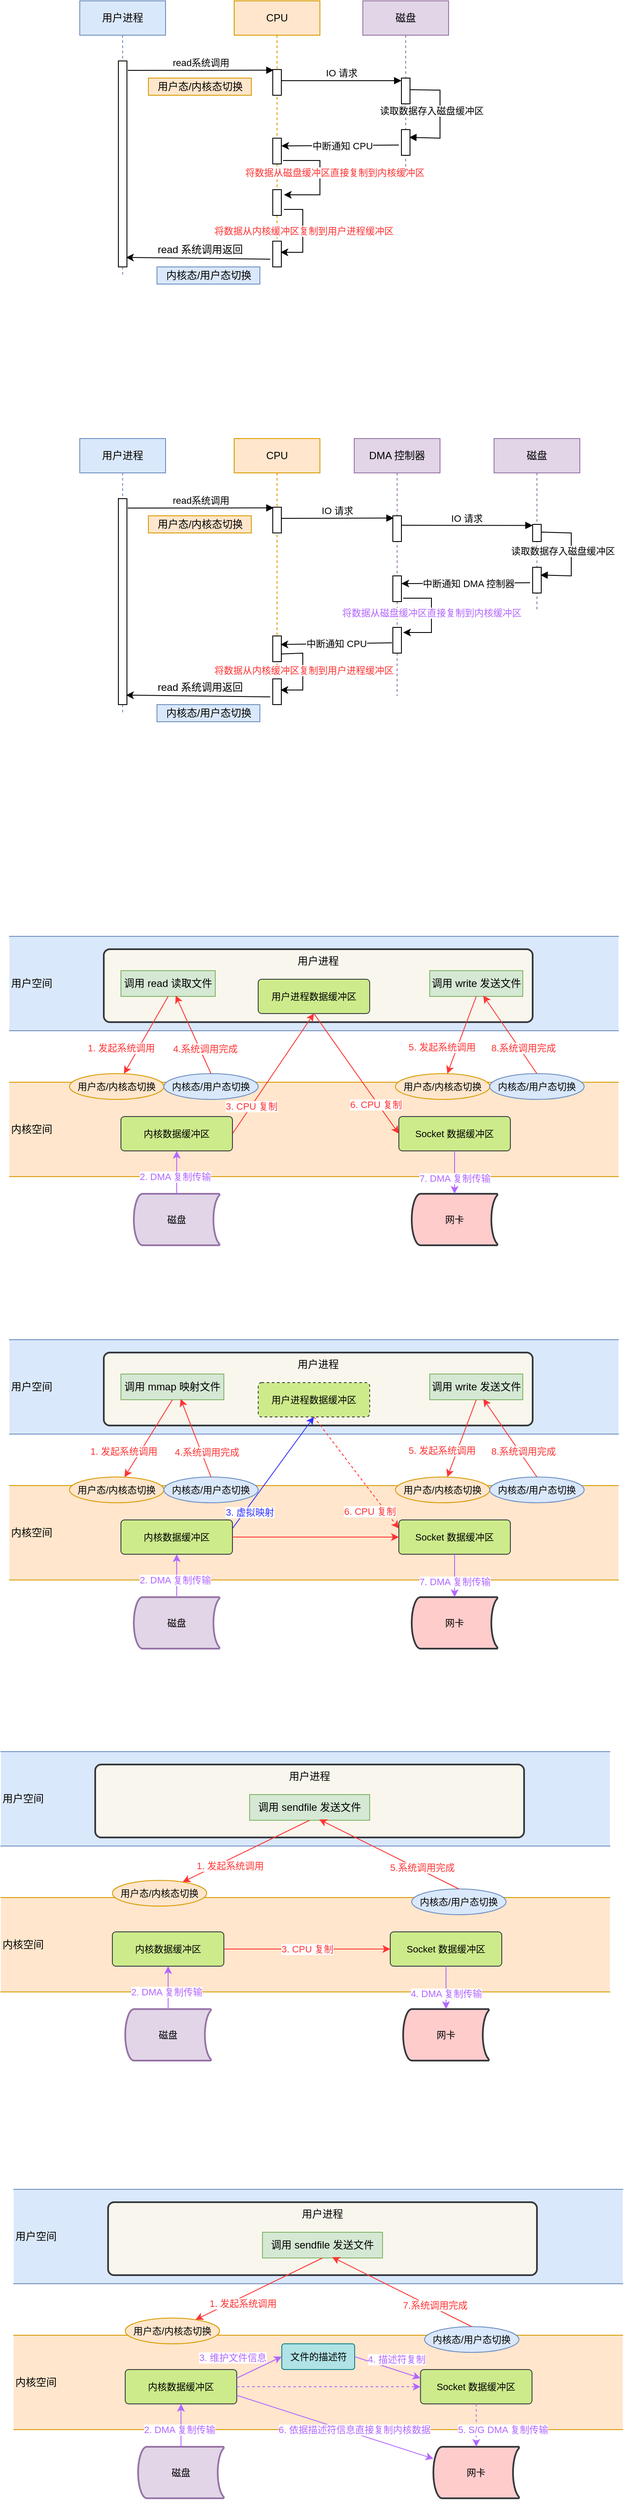 <mxfile version="17.1.3" type="device"><diagram id="dsL6oakeFicBOrvGSXXl" name="Page-1"><mxGraphModel dx="946" dy="1726" grid="1" gridSize="10" guides="1" tooltips="1" connect="1" arrows="1" fold="1" page="1" pageScale="1" pageWidth="827" pageHeight="1169" math="0" shadow="0"><root><mxCell id="0"/><mxCell id="1" parent="0"/><mxCell id="bwoD3DkC6yPg7qHa-qri-2" value="内核空间" style="shape=partialRectangle;whiteSpace=wrap;html=1;left=0;right=0;fillColor=#ffe6cc;align=left;strokeColor=#d79b00;" parent="1" vertex="1"><mxGeometry x="40" y="250" width="710" height="110" as="geometry"/></mxCell><mxCell id="bwoD3DkC6yPg7qHa-qri-1" value="用户空间" style="shape=partialRectangle;whiteSpace=wrap;html=1;left=0;right=0;align=left;fillColor=#dae8fc;strokeColor=#6c8ebf;" parent="1" vertex="1"><mxGeometry x="40" y="80" width="710" height="110" as="geometry"/></mxCell><mxCell id="bwoD3DkC6yPg7qHa-qri-3" value="用户进程" style="rounded=1;whiteSpace=wrap;html=1;absoluteArcSize=1;arcSize=14;strokeWidth=2;verticalAlign=top;fillColor=#f9f7ed;strokeColor=#36393d;" parent="1" vertex="1"><mxGeometry x="150" y="95" width="500" height="85" as="geometry"/></mxCell><mxCell id="bwoD3DkC6yPg7qHa-qri-20" value="" style="endArrow=classic;html=1;rounded=0;fontSize=11;exitX=1;exitY=0.5;exitDx=0;exitDy=0;entryX=0.5;entryY=1;entryDx=0;entryDy=0;strokeColor=#FF3333;" parent="1" source="bwoD3DkC6yPg7qHa-qri-15" target="bwoD3DkC6yPg7qHa-qri-14" edge="1"><mxGeometry width="50" height="50" relative="1" as="geometry"><mxPoint x="330" y="210" as="sourcePoint"/><mxPoint x="380" y="160" as="targetPoint"/></mxGeometry></mxCell><mxCell id="bwoD3DkC6yPg7qHa-qri-30" value="&lt;font color=&quot;#ff3333&quot;&gt;3. CPU 复制&lt;/font&gt;" style="edgeLabel;html=1;align=center;verticalAlign=middle;resizable=0;points=[];fontSize=11;" parent="bwoD3DkC6yPg7qHa-qri-20" vertex="1" connectable="0"><mxGeometry x="-0.544" relative="1" as="geometry"><mxPoint as="offset"/></mxGeometry></mxCell><mxCell id="bwoD3DkC6yPg7qHa-qri-4" value="调用 read 读取文件" style="whiteSpace=wrap;html=1;align=center;fillColor=#d5e8d4;strokeColor=#82b366;" parent="1" vertex="1"><mxGeometry x="170" y="120" width="110" height="30" as="geometry"/></mxCell><mxCell id="bwoD3DkC6yPg7qHa-qri-6" value="&lt;font style=&quot;font-size: 11px&quot;&gt;用户态/内核态切换&lt;/font&gt;" style="ellipse;whiteSpace=wrap;html=1;align=center;fontSize=10;fillColor=#ffe6cc;strokeColor=#d79b00;" parent="1" vertex="1"><mxGeometry x="110" y="240" width="110" height="30" as="geometry"/></mxCell><mxCell id="bwoD3DkC6yPg7qHa-qri-7" value="&lt;font style=&quot;font-size: 11px&quot;&gt;内核态/用户态切换&lt;/font&gt;" style="ellipse;whiteSpace=wrap;html=1;align=center;fontSize=10;fillColor=#dae8fc;strokeColor=#6c8ebf;" parent="1" vertex="1"><mxGeometry x="220" y="240" width="110" height="30" as="geometry"/></mxCell><mxCell id="bwoD3DkC6yPg7qHa-qri-9" value="调用 write 发送文件" style="whiteSpace=wrap;html=1;align=center;fillColor=#d5e8d4;strokeColor=#82b366;" parent="1" vertex="1"><mxGeometry x="530" y="120" width="108.5" height="30" as="geometry"/></mxCell><mxCell id="bwoD3DkC6yPg7qHa-qri-11" value="磁盘" style="strokeWidth=2;html=1;shape=mxgraph.flowchart.stored_data;whiteSpace=wrap;fontSize=11;fillColor=#e1d5e7;strokeColor=#9673a6;" parent="1" vertex="1"><mxGeometry x="185" y="380" width="100" height="60" as="geometry"/></mxCell><mxCell id="bwoD3DkC6yPg7qHa-qri-12" value="网卡" style="strokeWidth=2;html=1;shape=mxgraph.flowchart.stored_data;whiteSpace=wrap;fontSize=11;fillColor=#ffcccc;strokeColor=#36393d;" parent="1" vertex="1"><mxGeometry x="509" y="380" width="100" height="60" as="geometry"/></mxCell><mxCell id="bwoD3DkC6yPg7qHa-qri-14" value="用户进程数据缓冲区" style="rounded=1;arcSize=10;whiteSpace=wrap;html=1;align=center;fontSize=11;fillColor=#cdeb8b;strokeColor=#36393d;" parent="1" vertex="1"><mxGeometry x="330" y="130" width="130" height="40" as="geometry"/></mxCell><mxCell id="bwoD3DkC6yPg7qHa-qri-15" value="内核数据缓冲区" style="rounded=1;arcSize=10;whiteSpace=wrap;html=1;align=center;fontSize=11;fillColor=#cdeb8b;strokeColor=#36393d;" parent="1" vertex="1"><mxGeometry x="170" y="290" width="130" height="40" as="geometry"/></mxCell><mxCell id="bwoD3DkC6yPg7qHa-qri-16" value="Socket 数据缓冲区" style="rounded=1;arcSize=10;whiteSpace=wrap;html=1;align=center;fontSize=11;fillColor=#cdeb8b;strokeColor=#36393d;" parent="1" vertex="1"><mxGeometry x="494" y="290" width="130" height="40" as="geometry"/></mxCell><mxCell id="bwoD3DkC6yPg7qHa-qri-17" value="" style="endArrow=classic;html=1;rounded=0;fontSize=11;exitX=0.5;exitY=1;exitDx=0;exitDy=0;strokeColor=#FF3333;" parent="1" source="bwoD3DkC6yPg7qHa-qri-4" target="bwoD3DkC6yPg7qHa-qri-6" edge="1"><mxGeometry width="50" height="50" relative="1" as="geometry"><mxPoint x="400" y="160" as="sourcePoint"/><mxPoint x="450" y="110" as="targetPoint"/></mxGeometry></mxCell><mxCell id="bwoD3DkC6yPg7qHa-qri-35" value="1. 发起系统调用" style="edgeLabel;html=1;align=center;verticalAlign=middle;resizable=0;points=[];fontSize=11;fontColor=#FF3333;" parent="bwoD3DkC6yPg7qHa-qri-17" vertex="1" connectable="0"><mxGeometry x="-0.213" relative="1" as="geometry"><mxPoint x="-35" y="24" as="offset"/></mxGeometry></mxCell><mxCell id="bwoD3DkC6yPg7qHa-qri-19" value="" style="endArrow=classic;html=1;rounded=0;fontSize=11;exitX=0.5;exitY=0;exitDx=0;exitDy=0;entryX=0.5;entryY=1;entryDx=0;entryDy=0;fillColor=#cdeb8b;strokeColor=#B266FF;exitPerimeter=0;" parent="1" source="bwoD3DkC6yPg7qHa-qri-11" target="bwoD3DkC6yPg7qHa-qri-15" edge="1"><mxGeometry width="50" height="50" relative="1" as="geometry"><mxPoint x="340" y="410" as="sourcePoint"/><mxPoint x="390" y="360" as="targetPoint"/></mxGeometry></mxCell><mxCell id="bwoD3DkC6yPg7qHa-qri-36" value="2. DMA 复制传输" style="edgeLabel;html=1;align=center;verticalAlign=middle;resizable=0;points=[];fontSize=11;fontColor=#B266FF;" parent="bwoD3DkC6yPg7qHa-qri-19" vertex="1" connectable="0"><mxGeometry x="-0.2" y="2" relative="1" as="geometry"><mxPoint as="offset"/></mxGeometry></mxCell><mxCell id="bwoD3DkC6yPg7qHa-qri-21" value="" style="endArrow=classic;html=1;rounded=0;fontSize=11;entryX=0.58;entryY=0.967;entryDx=0;entryDy=0;entryPerimeter=0;exitX=0.5;exitY=0;exitDx=0;exitDy=0;strokeColor=#FF3333;" parent="1" source="bwoD3DkC6yPg7qHa-qri-7" target="bwoD3DkC6yPg7qHa-qri-4" edge="1"><mxGeometry width="50" height="50" relative="1" as="geometry"><mxPoint x="270" y="170" as="sourcePoint"/><mxPoint x="320" y="120" as="targetPoint"/></mxGeometry></mxCell><mxCell id="bwoD3DkC6yPg7qHa-qri-39" value="4.系统调用完成" style="edgeLabel;html=1;align=center;verticalAlign=middle;resizable=0;points=[];fontSize=11;fontColor=#FF3333;" parent="bwoD3DkC6yPg7qHa-qri-21" vertex="1" connectable="0"><mxGeometry x="-0.395" y="1" relative="1" as="geometry"><mxPoint x="6" y="-2" as="offset"/></mxGeometry></mxCell><mxCell id="bwoD3DkC6yPg7qHa-qri-22" value="&lt;font style=&quot;font-size: 11px&quot;&gt;用户态/内核态切换&lt;/font&gt;" style="ellipse;whiteSpace=wrap;html=1;align=center;fontSize=10;fillColor=#ffe6cc;strokeColor=#d79b00;" parent="1" vertex="1"><mxGeometry x="490" y="240" width="110" height="30" as="geometry"/></mxCell><mxCell id="bwoD3DkC6yPg7qHa-qri-23" value="&lt;font style=&quot;font-size: 11px&quot;&gt;内核态/用户态切换&lt;/font&gt;" style="ellipse;whiteSpace=wrap;html=1;align=center;fontSize=10;fillColor=#dae8fc;strokeColor=#6c8ebf;" parent="1" vertex="1"><mxGeometry x="600" y="240" width="110" height="30" as="geometry"/></mxCell><mxCell id="bwoD3DkC6yPg7qHa-qri-24" value="" style="endArrow=classic;html=1;rounded=0;fontSize=11;exitX=0.5;exitY=1;exitDx=0;exitDy=0;strokeColor=#FF3333;" parent="1" source="bwoD3DkC6yPg7qHa-qri-9" target="bwoD3DkC6yPg7qHa-qri-22" edge="1"><mxGeometry width="50" height="50" relative="1" as="geometry"><mxPoint x="550" y="340" as="sourcePoint"/><mxPoint x="600" y="290" as="targetPoint"/></mxGeometry></mxCell><mxCell id="bwoD3DkC6yPg7qHa-qri-37" value="5. 发起系统调用" style="edgeLabel;html=1;align=center;verticalAlign=middle;resizable=0;points=[];fontSize=11;fontColor=#FF3333;" parent="bwoD3DkC6yPg7qHa-qri-24" vertex="1" connectable="0"><mxGeometry x="0.243" y="-1" relative="1" as="geometry"><mxPoint x="-19" y="3" as="offset"/></mxGeometry></mxCell><mxCell id="bwoD3DkC6yPg7qHa-qri-25" value="" style="endArrow=classic;html=1;rounded=0;fontSize=11;entryX=0.575;entryY=0.967;entryDx=0;entryDy=0;entryPerimeter=0;exitX=0.5;exitY=0;exitDx=0;exitDy=0;strokeColor=#FF3333;" parent="1" source="bwoD3DkC6yPg7qHa-qri-23" target="bwoD3DkC6yPg7qHa-qri-9" edge="1"><mxGeometry width="50" height="50" relative="1" as="geometry"><mxPoint x="740" y="330" as="sourcePoint"/><mxPoint x="790" y="280" as="targetPoint"/></mxGeometry></mxCell><mxCell id="bwoD3DkC6yPg7qHa-qri-40" value="8.系统调用完成" style="edgeLabel;html=1;align=center;verticalAlign=middle;resizable=0;points=[];fontSize=11;fontColor=#FF3333;" parent="bwoD3DkC6yPg7qHa-qri-25" vertex="1" connectable="0"><mxGeometry x="-0.435" y="-4" relative="1" as="geometry"><mxPoint x="-2" y="-2" as="offset"/></mxGeometry></mxCell><mxCell id="bwoD3DkC6yPg7qHa-qri-26" value="" style="endArrow=classic;html=1;rounded=0;fontSize=11;exitX=0.5;exitY=1;exitDx=0;exitDy=0;entryX=0;entryY=0.5;entryDx=0;entryDy=0;strokeColor=#FF3333;" parent="1" source="bwoD3DkC6yPg7qHa-qri-14" target="bwoD3DkC6yPg7qHa-qri-16" edge="1"><mxGeometry width="50" height="50" relative="1" as="geometry"><mxPoint x="690" y="390" as="sourcePoint"/><mxPoint x="740" y="340" as="targetPoint"/></mxGeometry></mxCell><mxCell id="bwoD3DkC6yPg7qHa-qri-31" value="6. CPU 复制" style="edgeLabel;html=1;align=center;verticalAlign=middle;resizable=0;points=[];fontSize=11;fontColor=#FF3333;" parent="bwoD3DkC6yPg7qHa-qri-26" vertex="1" connectable="0"><mxGeometry x="0.494" y="-3" relative="1" as="geometry"><mxPoint as="offset"/></mxGeometry></mxCell><mxCell id="bwoD3DkC6yPg7qHa-qri-28" value="" style="endArrow=classic;html=1;rounded=0;fontSize=11;exitX=0.5;exitY=1;exitDx=0;exitDy=0;entryX=0.5;entryY=0;entryDx=0;entryDy=0;entryPerimeter=0;strokeColor=#B266FF;" parent="1" source="bwoD3DkC6yPg7qHa-qri-16" target="bwoD3DkC6yPg7qHa-qri-12" edge="1"><mxGeometry width="50" height="50" relative="1" as="geometry"><mxPoint x="430" y="400" as="sourcePoint"/><mxPoint x="773.5" y="450" as="targetPoint"/></mxGeometry></mxCell><mxCell id="bwoD3DkC6yPg7qHa-qri-38" value="7. DMA 复制传输" style="edgeLabel;html=1;align=center;verticalAlign=middle;resizable=0;points=[];fontSize=11;fontColor=#B266FF;" parent="bwoD3DkC6yPg7qHa-qri-28" vertex="1" connectable="0"><mxGeometry x="-0.133" y="1" relative="1" as="geometry"><mxPoint x="-1" y="10" as="offset"/></mxGeometry></mxCell><mxCell id="bwoD3DkC6yPg7qHa-qri-42" value="内核空间" style="shape=partialRectangle;whiteSpace=wrap;html=1;left=0;right=0;fillColor=#ffe6cc;align=left;strokeColor=#d79b00;" parent="1" vertex="1"><mxGeometry x="40" y="720" width="710" height="110" as="geometry"/></mxCell><mxCell id="bwoD3DkC6yPg7qHa-qri-43" value="用户空间" style="shape=partialRectangle;whiteSpace=wrap;html=1;left=0;right=0;fillColor=#dae8fc;align=left;strokeColor=#6c8ebf;" parent="1" vertex="1"><mxGeometry x="40" y="550" width="710" height="110" as="geometry"/></mxCell><mxCell id="bwoD3DkC6yPg7qHa-qri-44" value="用户进程" style="rounded=1;whiteSpace=wrap;html=1;absoluteArcSize=1;arcSize=14;strokeWidth=2;verticalAlign=top;fillColor=#f9f7ed;strokeColor=#36393d;" parent="1" vertex="1"><mxGeometry x="150" y="565" width="500" height="85" as="geometry"/></mxCell><mxCell id="bwoD3DkC6yPg7qHa-qri-45" value="" style="endArrow=classic;html=1;rounded=0;fontSize=11;exitX=1;exitY=0.25;exitDx=0;exitDy=0;entryX=0.5;entryY=1;entryDx=0;entryDy=0;strokeColor=#3333FF;" parent="1" source="bwoD3DkC6yPg7qHa-qri-54" target="bwoD3DkC6yPg7qHa-qri-53" edge="1"><mxGeometry width="50" height="50" relative="1" as="geometry"><mxPoint x="300" y="780" as="sourcePoint"/><mxPoint x="395" y="650" as="targetPoint"/></mxGeometry></mxCell><mxCell id="bwoD3DkC6yPg7qHa-qri-46" value="&lt;font&gt;3. 虚拟映射&lt;/font&gt;" style="edgeLabel;html=1;align=center;verticalAlign=middle;resizable=0;points=[];fontSize=11;fontColor=#3333FF;" parent="bwoD3DkC6yPg7qHa-qri-45" vertex="1" connectable="0"><mxGeometry x="-0.544" relative="1" as="geometry"><mxPoint x="-2" y="10" as="offset"/></mxGeometry></mxCell><mxCell id="bwoD3DkC6yPg7qHa-qri-47" value="调用 mmap 映射文件" style="whiteSpace=wrap;html=1;align=center;fillColor=#d5e8d4;strokeColor=#82b366;" parent="1" vertex="1"><mxGeometry x="170" y="590" width="120" height="30" as="geometry"/></mxCell><mxCell id="bwoD3DkC6yPg7qHa-qri-48" value="&lt;font style=&quot;font-size: 11px&quot;&gt;用户态/内核态切换&lt;/font&gt;" style="ellipse;whiteSpace=wrap;html=1;align=center;fontSize=10;fillColor=#ffe6cc;strokeColor=#d79b00;" parent="1" vertex="1"><mxGeometry x="110" y="710" width="110" height="30" as="geometry"/></mxCell><mxCell id="bwoD3DkC6yPg7qHa-qri-49" value="&lt;font style=&quot;font-size: 11px&quot;&gt;内核态/用户态切换&lt;/font&gt;" style="ellipse;whiteSpace=wrap;html=1;align=center;fontSize=10;fillColor=#dae8fc;strokeColor=#6c8ebf;" parent="1" vertex="1"><mxGeometry x="220" y="710" width="110" height="30" as="geometry"/></mxCell><mxCell id="bwoD3DkC6yPg7qHa-qri-50" value="调用 write 发送文件" style="whiteSpace=wrap;html=1;align=center;fillColor=#d5e8d4;strokeColor=#82b366;" parent="1" vertex="1"><mxGeometry x="530" y="590" width="108.5" height="30" as="geometry"/></mxCell><mxCell id="bwoD3DkC6yPg7qHa-qri-51" value="磁盘" style="strokeWidth=2;html=1;shape=mxgraph.flowchart.stored_data;whiteSpace=wrap;fontSize=11;fillColor=#e1d5e7;strokeColor=#9673a6;" parent="1" vertex="1"><mxGeometry x="185" y="850" width="100" height="60" as="geometry"/></mxCell><mxCell id="bwoD3DkC6yPg7qHa-qri-52" value="网卡" style="strokeWidth=2;html=1;shape=mxgraph.flowchart.stored_data;whiteSpace=wrap;fontSize=11;fillColor=#ffcccc;strokeColor=#36393d;" parent="1" vertex="1"><mxGeometry x="509" y="850" width="100" height="60" as="geometry"/></mxCell><mxCell id="bwoD3DkC6yPg7qHa-qri-53" value="用户进程数据缓冲区" style="rounded=1;arcSize=10;whiteSpace=wrap;html=1;align=center;fontSize=11;fillColor=#cdeb8b;strokeColor=#36393d;dashed=1;" parent="1" vertex="1"><mxGeometry x="330" y="600" width="130" height="40" as="geometry"/></mxCell><mxCell id="bwoD3DkC6yPg7qHa-qri-54" value="内核数据缓冲区" style="rounded=1;arcSize=10;whiteSpace=wrap;html=1;align=center;fontSize=11;fillColor=#cdeb8b;strokeColor=#36393d;" parent="1" vertex="1"><mxGeometry x="170" y="760" width="130" height="40" as="geometry"/></mxCell><mxCell id="bwoD3DkC6yPg7qHa-qri-55" value="Socket 数据缓冲区" style="rounded=1;arcSize=10;whiteSpace=wrap;html=1;align=center;fontSize=11;fillColor=#cdeb8b;strokeColor=#36393d;" parent="1" vertex="1"><mxGeometry x="494" y="760" width="130" height="40" as="geometry"/></mxCell><mxCell id="bwoD3DkC6yPg7qHa-qri-56" value="" style="endArrow=classic;html=1;rounded=0;fontSize=11;exitX=0.5;exitY=1;exitDx=0;exitDy=0;strokeColor=#FF3333;" parent="1" source="bwoD3DkC6yPg7qHa-qri-47" target="bwoD3DkC6yPg7qHa-qri-48" edge="1"><mxGeometry width="50" height="50" relative="1" as="geometry"><mxPoint x="400" y="630" as="sourcePoint"/><mxPoint x="450" y="580" as="targetPoint"/></mxGeometry></mxCell><mxCell id="bwoD3DkC6yPg7qHa-qri-57" value="1. 发起系统调用" style="edgeLabel;html=1;align=center;verticalAlign=middle;resizable=0;points=[];fontSize=11;fontColor=#FF3333;" parent="bwoD3DkC6yPg7qHa-qri-56" vertex="1" connectable="0"><mxGeometry x="-0.213" relative="1" as="geometry"><mxPoint x="-35" y="24" as="offset"/></mxGeometry></mxCell><mxCell id="bwoD3DkC6yPg7qHa-qri-58" value="" style="endArrow=classic;html=1;rounded=0;fontSize=11;exitX=0.5;exitY=0;exitDx=0;exitDy=0;entryX=0.5;entryY=1;entryDx=0;entryDy=0;fillColor=#cdeb8b;strokeColor=#B266FF;exitPerimeter=0;" parent="1" source="bwoD3DkC6yPg7qHa-qri-51" target="bwoD3DkC6yPg7qHa-qri-54" edge="1"><mxGeometry width="50" height="50" relative="1" as="geometry"><mxPoint x="340" y="880" as="sourcePoint"/><mxPoint x="390" y="830" as="targetPoint"/></mxGeometry></mxCell><mxCell id="bwoD3DkC6yPg7qHa-qri-59" value="2. DMA 复制传输" style="edgeLabel;html=1;align=center;verticalAlign=middle;resizable=0;points=[];fontSize=11;fontColor=#B266FF;" parent="bwoD3DkC6yPg7qHa-qri-58" vertex="1" connectable="0"><mxGeometry x="-0.2" y="2" relative="1" as="geometry"><mxPoint as="offset"/></mxGeometry></mxCell><mxCell id="bwoD3DkC6yPg7qHa-qri-60" value="" style="endArrow=classic;html=1;rounded=0;fontSize=11;entryX=0.58;entryY=0.967;entryDx=0;entryDy=0;entryPerimeter=0;exitX=0.5;exitY=0;exitDx=0;exitDy=0;strokeColor=#FF3333;" parent="1" source="bwoD3DkC6yPg7qHa-qri-49" target="bwoD3DkC6yPg7qHa-qri-47" edge="1"><mxGeometry width="50" height="50" relative="1" as="geometry"><mxPoint x="270" y="640" as="sourcePoint"/><mxPoint x="320" y="590" as="targetPoint"/></mxGeometry></mxCell><mxCell id="bwoD3DkC6yPg7qHa-qri-61" value="4.系统调用完成" style="edgeLabel;html=1;align=center;verticalAlign=middle;resizable=0;points=[];fontSize=11;fontColor=#FF3333;" parent="bwoD3DkC6yPg7qHa-qri-60" vertex="1" connectable="0"><mxGeometry x="-0.395" y="1" relative="1" as="geometry"><mxPoint x="6" y="-2" as="offset"/></mxGeometry></mxCell><mxCell id="bwoD3DkC6yPg7qHa-qri-62" value="&lt;font style=&quot;font-size: 11px&quot;&gt;用户态/内核态切换&lt;/font&gt;" style="ellipse;whiteSpace=wrap;html=1;align=center;fontSize=10;fillColor=#ffe6cc;strokeColor=#d79b00;" parent="1" vertex="1"><mxGeometry x="490" y="710" width="110" height="30" as="geometry"/></mxCell><mxCell id="bwoD3DkC6yPg7qHa-qri-63" value="&lt;font style=&quot;font-size: 11px&quot;&gt;内核态/用户态切换&lt;/font&gt;" style="ellipse;whiteSpace=wrap;html=1;align=center;fontSize=10;fillColor=#dae8fc;strokeColor=#6c8ebf;" parent="1" vertex="1"><mxGeometry x="600" y="710" width="110" height="30" as="geometry"/></mxCell><mxCell id="bwoD3DkC6yPg7qHa-qri-64" value="" style="endArrow=classic;html=1;rounded=0;fontSize=11;exitX=0.5;exitY=1;exitDx=0;exitDy=0;strokeColor=#FF3333;" parent="1" source="bwoD3DkC6yPg7qHa-qri-50" target="bwoD3DkC6yPg7qHa-qri-62" edge="1"><mxGeometry width="50" height="50" relative="1" as="geometry"><mxPoint x="550" y="810" as="sourcePoint"/><mxPoint x="600" y="760" as="targetPoint"/></mxGeometry></mxCell><mxCell id="bwoD3DkC6yPg7qHa-qri-65" value="5. 发起系统调用" style="edgeLabel;html=1;align=center;verticalAlign=middle;resizable=0;points=[];fontSize=11;fontColor=#FF3333;" parent="bwoD3DkC6yPg7qHa-qri-64" vertex="1" connectable="0"><mxGeometry x="0.243" y="-1" relative="1" as="geometry"><mxPoint x="-19" y="3" as="offset"/></mxGeometry></mxCell><mxCell id="bwoD3DkC6yPg7qHa-qri-66" value="" style="endArrow=classic;html=1;rounded=0;fontSize=11;entryX=0.575;entryY=0.967;entryDx=0;entryDy=0;entryPerimeter=0;exitX=0.5;exitY=0;exitDx=0;exitDy=0;strokeColor=#FF3333;" parent="1" source="bwoD3DkC6yPg7qHa-qri-63" target="bwoD3DkC6yPg7qHa-qri-50" edge="1"><mxGeometry width="50" height="50" relative="1" as="geometry"><mxPoint x="740" y="800" as="sourcePoint"/><mxPoint x="790" y="750" as="targetPoint"/></mxGeometry></mxCell><mxCell id="bwoD3DkC6yPg7qHa-qri-67" value="8.系统调用完成" style="edgeLabel;html=1;align=center;verticalAlign=middle;resizable=0;points=[];fontSize=11;fontColor=#FF3333;" parent="bwoD3DkC6yPg7qHa-qri-66" vertex="1" connectable="0"><mxGeometry x="-0.435" y="-4" relative="1" as="geometry"><mxPoint x="-2" y="-2" as="offset"/></mxGeometry></mxCell><mxCell id="bwoD3DkC6yPg7qHa-qri-68" value="" style="endArrow=classic;html=1;rounded=0;fontSize=11;exitX=0.5;exitY=1;exitDx=0;exitDy=0;entryX=0;entryY=0.25;entryDx=0;entryDy=0;strokeColor=#FF3333;dashed=1;" parent="1" source="bwoD3DkC6yPg7qHa-qri-53" target="bwoD3DkC6yPg7qHa-qri-55" edge="1"><mxGeometry width="50" height="50" relative="1" as="geometry"><mxPoint x="690" y="860" as="sourcePoint"/><mxPoint x="740" y="810" as="targetPoint"/></mxGeometry></mxCell><mxCell id="bwoD3DkC6yPg7qHa-qri-69" value="6. CPU 复制" style="edgeLabel;html=1;align=center;verticalAlign=middle;resizable=0;points=[];fontSize=11;fontColor=#FF3333;" parent="bwoD3DkC6yPg7qHa-qri-68" vertex="1" connectable="0"><mxGeometry x="0.494" y="-3" relative="1" as="geometry"><mxPoint x="-7" y="11" as="offset"/></mxGeometry></mxCell><mxCell id="bwoD3DkC6yPg7qHa-qri-70" value="" style="endArrow=classic;html=1;rounded=0;fontSize=11;exitX=0.5;exitY=1;exitDx=0;exitDy=0;entryX=0.5;entryY=0;entryDx=0;entryDy=0;entryPerimeter=0;strokeColor=#B266FF;" parent="1" source="bwoD3DkC6yPg7qHa-qri-55" target="bwoD3DkC6yPg7qHa-qri-52" edge="1"><mxGeometry width="50" height="50" relative="1" as="geometry"><mxPoint x="430" y="870" as="sourcePoint"/><mxPoint x="773.5" y="920" as="targetPoint"/></mxGeometry></mxCell><mxCell id="bwoD3DkC6yPg7qHa-qri-71" value="7. DMA 复制传输" style="edgeLabel;html=1;align=center;verticalAlign=middle;resizable=0;points=[];fontSize=11;fontColor=#B266FF;" parent="bwoD3DkC6yPg7qHa-qri-70" vertex="1" connectable="0"><mxGeometry x="-0.133" y="1" relative="1" as="geometry"><mxPoint x="-1" y="10" as="offset"/></mxGeometry></mxCell><mxCell id="bwoD3DkC6yPg7qHa-qri-72" value="内核空间" style="shape=partialRectangle;whiteSpace=wrap;html=1;left=0;right=0;fillColor=#ffe6cc;align=left;strokeColor=#d79b00;" parent="1" vertex="1"><mxGeometry x="30" y="1200" width="710" height="110" as="geometry"/></mxCell><mxCell id="bwoD3DkC6yPg7qHa-qri-73" value="用户空间" style="shape=partialRectangle;whiteSpace=wrap;html=1;left=0;right=0;fillColor=#dae8fc;align=left;strokeColor=#6c8ebf;" parent="1" vertex="1"><mxGeometry x="30" y="1030" width="710" height="110" as="geometry"/></mxCell><mxCell id="bwoD3DkC6yPg7qHa-qri-74" value="用户进程" style="rounded=1;whiteSpace=wrap;html=1;absoluteArcSize=1;arcSize=14;strokeWidth=2;verticalAlign=top;fillColor=#f9f7ed;strokeColor=#36393d;" parent="1" vertex="1"><mxGeometry x="140" y="1045" width="500" height="85" as="geometry"/></mxCell><mxCell id="bwoD3DkC6yPg7qHa-qri-77" value="调用 sendfile 发送文件" style="whiteSpace=wrap;html=1;align=center;fillColor=#d5e8d4;strokeColor=#82b366;" parent="1" vertex="1"><mxGeometry x="320" y="1080" width="140" height="30" as="geometry"/></mxCell><mxCell id="bwoD3DkC6yPg7qHa-qri-78" value="&lt;font style=&quot;font-size: 11px&quot;&gt;用户态/内核态切换&lt;/font&gt;" style="ellipse;whiteSpace=wrap;html=1;align=center;fontSize=10;fillColor=#ffe6cc;strokeColor=#d79b00;" parent="1" vertex="1"><mxGeometry x="160" y="1180" width="110" height="30" as="geometry"/></mxCell><mxCell id="bwoD3DkC6yPg7qHa-qri-79" value="&lt;font style=&quot;font-size: 11px&quot;&gt;内核态/用户态切换&lt;/font&gt;" style="ellipse;whiteSpace=wrap;html=1;align=center;fontSize=10;fillColor=#dae8fc;strokeColor=#6c8ebf;" parent="1" vertex="1"><mxGeometry x="509" y="1190" width="110" height="30" as="geometry"/></mxCell><mxCell id="bwoD3DkC6yPg7qHa-qri-81" value="磁盘" style="strokeWidth=2;html=1;shape=mxgraph.flowchart.stored_data;whiteSpace=wrap;fontSize=11;fillColor=#e1d5e7;strokeColor=#9673a6;" parent="1" vertex="1"><mxGeometry x="175" y="1330" width="100" height="60" as="geometry"/></mxCell><mxCell id="bwoD3DkC6yPg7qHa-qri-82" value="网卡" style="strokeWidth=2;html=1;shape=mxgraph.flowchart.stored_data;whiteSpace=wrap;fontSize=11;fillColor=#ffcccc;strokeColor=#36393d;" parent="1" vertex="1"><mxGeometry x="499" y="1330" width="100" height="60" as="geometry"/></mxCell><mxCell id="bwoD3DkC6yPg7qHa-qri-84" value="内核数据缓冲区" style="rounded=1;arcSize=10;whiteSpace=wrap;html=1;align=center;fontSize=11;fillColor=#cdeb8b;strokeColor=#36393d;" parent="1" vertex="1"><mxGeometry x="160" y="1240" width="130" height="40" as="geometry"/></mxCell><mxCell id="bwoD3DkC6yPg7qHa-qri-85" value="Socket 数据缓冲区" style="rounded=1;arcSize=10;whiteSpace=wrap;html=1;align=center;fontSize=11;fillColor=#cdeb8b;strokeColor=#36393d;" parent="1" vertex="1"><mxGeometry x="484" y="1240" width="130" height="40" as="geometry"/></mxCell><mxCell id="bwoD3DkC6yPg7qHa-qri-86" value="" style="endArrow=classic;html=1;rounded=0;fontSize=11;exitX=0.5;exitY=1;exitDx=0;exitDy=0;strokeColor=#FF3333;" parent="1" source="bwoD3DkC6yPg7qHa-qri-77" target="bwoD3DkC6yPg7qHa-qri-78" edge="1"><mxGeometry width="50" height="50" relative="1" as="geometry"><mxPoint x="390" y="1110" as="sourcePoint"/><mxPoint x="440" y="1060" as="targetPoint"/></mxGeometry></mxCell><mxCell id="bwoD3DkC6yPg7qHa-qri-87" value="1. 发起系统调用" style="edgeLabel;html=1;align=center;verticalAlign=middle;resizable=0;points=[];fontSize=11;fontColor=#FF3333;" parent="bwoD3DkC6yPg7qHa-qri-86" vertex="1" connectable="0"><mxGeometry x="-0.213" relative="1" as="geometry"><mxPoint x="-35" y="24" as="offset"/></mxGeometry></mxCell><mxCell id="bwoD3DkC6yPg7qHa-qri-88" value="" style="endArrow=classic;html=1;rounded=0;fontSize=11;exitX=0.5;exitY=0;exitDx=0;exitDy=0;entryX=0.5;entryY=1;entryDx=0;entryDy=0;fillColor=#cdeb8b;strokeColor=#B266FF;exitPerimeter=0;" parent="1" source="bwoD3DkC6yPg7qHa-qri-81" target="bwoD3DkC6yPg7qHa-qri-84" edge="1"><mxGeometry width="50" height="50" relative="1" as="geometry"><mxPoint x="330" y="1360" as="sourcePoint"/><mxPoint x="380" y="1310" as="targetPoint"/></mxGeometry></mxCell><mxCell id="bwoD3DkC6yPg7qHa-qri-89" value="2. DMA 复制传输" style="edgeLabel;html=1;align=center;verticalAlign=middle;resizable=0;points=[];fontSize=11;fontColor=#B266FF;" parent="bwoD3DkC6yPg7qHa-qri-88" vertex="1" connectable="0"><mxGeometry x="-0.2" y="2" relative="1" as="geometry"><mxPoint as="offset"/></mxGeometry></mxCell><mxCell id="bwoD3DkC6yPg7qHa-qri-90" value="" style="endArrow=classic;html=1;rounded=0;fontSize=11;entryX=0.58;entryY=0.967;entryDx=0;entryDy=0;entryPerimeter=0;exitX=0.5;exitY=0;exitDx=0;exitDy=0;strokeColor=#FF3333;" parent="1" source="bwoD3DkC6yPg7qHa-qri-79" target="bwoD3DkC6yPg7qHa-qri-77" edge="1"><mxGeometry width="50" height="50" relative="1" as="geometry"><mxPoint x="260" y="1120" as="sourcePoint"/><mxPoint x="310" y="1070" as="targetPoint"/></mxGeometry></mxCell><mxCell id="bwoD3DkC6yPg7qHa-qri-91" value="5.系统调用完成" style="edgeLabel;html=1;align=center;verticalAlign=middle;resizable=0;points=[];fontSize=11;fontColor=#FF3333;" parent="bwoD3DkC6yPg7qHa-qri-90" vertex="1" connectable="0"><mxGeometry x="-0.395" y="1" relative="1" as="geometry"><mxPoint x="6" y="-2" as="offset"/></mxGeometry></mxCell><mxCell id="bwoD3DkC6yPg7qHa-qri-100" value="" style="endArrow=classic;html=1;rounded=0;fontSize=11;exitX=0.5;exitY=1;exitDx=0;exitDy=0;entryX=0.5;entryY=0;entryDx=0;entryDy=0;entryPerimeter=0;strokeColor=#B266FF;" parent="1" source="bwoD3DkC6yPg7qHa-qri-85" target="bwoD3DkC6yPg7qHa-qri-82" edge="1"><mxGeometry width="50" height="50" relative="1" as="geometry"><mxPoint x="420" y="1350" as="sourcePoint"/><mxPoint x="763.5" y="1400" as="targetPoint"/></mxGeometry></mxCell><mxCell id="bwoD3DkC6yPg7qHa-qri-101" value="4. DMA 复制传输" style="edgeLabel;html=1;align=center;verticalAlign=middle;resizable=0;points=[];fontSize=11;fontColor=#B266FF;" parent="bwoD3DkC6yPg7qHa-qri-100" vertex="1" connectable="0"><mxGeometry x="-0.133" y="1" relative="1" as="geometry"><mxPoint x="-1" y="10" as="offset"/></mxGeometry></mxCell><mxCell id="bwoD3DkC6yPg7qHa-qri-102" value="&lt;font color=&quot;#ff3333&quot;&gt;3. CPU 复制&lt;/font&gt;" style="endArrow=classic;html=1;rounded=0;fontSize=11;fontColor=#3333FF;strokeColor=#FF3333;exitX=1;exitY=0.5;exitDx=0;exitDy=0;entryX=0;entryY=0.5;entryDx=0;entryDy=0;" parent="1" source="bwoD3DkC6yPg7qHa-qri-84" target="bwoD3DkC6yPg7qHa-qri-85" edge="1"><mxGeometry width="50" height="50" relative="1" as="geometry"><mxPoint x="340" y="1280" as="sourcePoint"/><mxPoint x="390" y="1230" as="targetPoint"/></mxGeometry></mxCell><mxCell id="bwoD3DkC6yPg7qHa-qri-103" value="内核空间" style="shape=partialRectangle;whiteSpace=wrap;html=1;left=0;right=0;fillColor=#ffe6cc;align=left;strokeColor=#d79b00;" parent="1" vertex="1"><mxGeometry x="45" y="1710" width="710" height="110" as="geometry"/></mxCell><mxCell id="bwoD3DkC6yPg7qHa-qri-104" value="用户空间" style="shape=partialRectangle;whiteSpace=wrap;html=1;left=0;right=0;fillColor=#dae8fc;align=left;strokeColor=#6c8ebf;" parent="1" vertex="1"><mxGeometry x="45" y="1540" width="710" height="110" as="geometry"/></mxCell><mxCell id="bwoD3DkC6yPg7qHa-qri-105" value="用户进程" style="rounded=1;whiteSpace=wrap;html=1;absoluteArcSize=1;arcSize=14;strokeWidth=2;verticalAlign=top;fillColor=#f9f7ed;strokeColor=#36393d;" parent="1" vertex="1"><mxGeometry x="155" y="1555" width="500" height="85" as="geometry"/></mxCell><mxCell id="bwoD3DkC6yPg7qHa-qri-106" value="调用 sendfile 发送文件" style="whiteSpace=wrap;html=1;align=center;fillColor=#d5e8d4;strokeColor=#82b366;" parent="1" vertex="1"><mxGeometry x="335" y="1590" width="140" height="30" as="geometry"/></mxCell><mxCell id="bwoD3DkC6yPg7qHa-qri-107" value="&lt;font style=&quot;font-size: 11px&quot;&gt;用户态/内核态切换&lt;/font&gt;" style="ellipse;whiteSpace=wrap;html=1;align=center;fontSize=10;fillColor=#ffe6cc;strokeColor=#d79b00;" parent="1" vertex="1"><mxGeometry x="175" y="1690" width="110" height="30" as="geometry"/></mxCell><mxCell id="bwoD3DkC6yPg7qHa-qri-108" value="&lt;font style=&quot;font-size: 11px&quot;&gt;内核态/用户态切换&lt;/font&gt;" style="ellipse;whiteSpace=wrap;html=1;align=center;fontSize=10;fillColor=#dae8fc;strokeColor=#6c8ebf;" parent="1" vertex="1"><mxGeometry x="524" y="1700" width="110" height="30" as="geometry"/></mxCell><mxCell id="bwoD3DkC6yPg7qHa-qri-109" value="磁盘" style="strokeWidth=2;html=1;shape=mxgraph.flowchart.stored_data;whiteSpace=wrap;fontSize=11;fillColor=#e1d5e7;strokeColor=#9673a6;" parent="1" vertex="1"><mxGeometry x="190" y="1840" width="100" height="60" as="geometry"/></mxCell><mxCell id="bwoD3DkC6yPg7qHa-qri-110" value="网卡" style="strokeWidth=2;html=1;shape=mxgraph.flowchart.stored_data;whiteSpace=wrap;fontSize=11;fillColor=#ffcccc;strokeColor=#36393d;" parent="1" vertex="1"><mxGeometry x="534.25" y="1840" width="100" height="60" as="geometry"/></mxCell><mxCell id="bwoD3DkC6yPg7qHa-qri-111" value="内核数据缓冲区" style="rounded=1;arcSize=10;whiteSpace=wrap;html=1;align=center;fontSize=11;fillColor=#cdeb8b;strokeColor=#36393d;" parent="1" vertex="1"><mxGeometry x="175" y="1750" width="130" height="40" as="geometry"/></mxCell><mxCell id="bwoD3DkC6yPg7qHa-qri-112" value="Socket 数据缓冲区" style="rounded=1;arcSize=10;whiteSpace=wrap;html=1;align=center;fontSize=11;fillColor=#cdeb8b;strokeColor=#36393d;" parent="1" vertex="1"><mxGeometry x="519.25" y="1750" width="130" height="40" as="geometry"/></mxCell><mxCell id="bwoD3DkC6yPg7qHa-qri-113" value="" style="endArrow=classic;html=1;rounded=0;fontSize=11;exitX=0.5;exitY=1;exitDx=0;exitDy=0;strokeColor=#FF3333;" parent="1" source="bwoD3DkC6yPg7qHa-qri-106" target="bwoD3DkC6yPg7qHa-qri-107" edge="1"><mxGeometry width="50" height="50" relative="1" as="geometry"><mxPoint x="405" y="1620" as="sourcePoint"/><mxPoint x="455" y="1570" as="targetPoint"/></mxGeometry></mxCell><mxCell id="bwoD3DkC6yPg7qHa-qri-114" value="1. 发起系统调用" style="edgeLabel;html=1;align=center;verticalAlign=middle;resizable=0;points=[];fontSize=11;fontColor=#FF3333;" parent="bwoD3DkC6yPg7qHa-qri-113" vertex="1" connectable="0"><mxGeometry x="-0.213" relative="1" as="geometry"><mxPoint x="-35" y="24" as="offset"/></mxGeometry></mxCell><mxCell id="bwoD3DkC6yPg7qHa-qri-115" value="" style="endArrow=classic;html=1;rounded=0;fontSize=11;exitX=0.5;exitY=0;exitDx=0;exitDy=0;entryX=0.5;entryY=1;entryDx=0;entryDy=0;fillColor=#cdeb8b;strokeColor=#B266FF;exitPerimeter=0;" parent="1" source="bwoD3DkC6yPg7qHa-qri-109" target="bwoD3DkC6yPg7qHa-qri-111" edge="1"><mxGeometry width="50" height="50" relative="1" as="geometry"><mxPoint x="345" y="1870" as="sourcePoint"/><mxPoint x="395" y="1820" as="targetPoint"/></mxGeometry></mxCell><mxCell id="bwoD3DkC6yPg7qHa-qri-116" value="2. DMA 复制传输" style="edgeLabel;html=1;align=center;verticalAlign=middle;resizable=0;points=[];fontSize=11;fontColor=#B266FF;" parent="bwoD3DkC6yPg7qHa-qri-115" vertex="1" connectable="0"><mxGeometry x="-0.2" y="2" relative="1" as="geometry"><mxPoint as="offset"/></mxGeometry></mxCell><mxCell id="bwoD3DkC6yPg7qHa-qri-117" value="" style="endArrow=classic;html=1;rounded=0;fontSize=11;entryX=0.58;entryY=0.967;entryDx=0;entryDy=0;entryPerimeter=0;exitX=0.5;exitY=0;exitDx=0;exitDy=0;strokeColor=#FF3333;" parent="1" source="bwoD3DkC6yPg7qHa-qri-108" target="bwoD3DkC6yPg7qHa-qri-106" edge="1"><mxGeometry width="50" height="50" relative="1" as="geometry"><mxPoint x="275" y="1630" as="sourcePoint"/><mxPoint x="325" y="1580" as="targetPoint"/></mxGeometry></mxCell><mxCell id="bwoD3DkC6yPg7qHa-qri-118" value="7.系统调用完成" style="edgeLabel;html=1;align=center;verticalAlign=middle;resizable=0;points=[];fontSize=11;fontColor=#FF3333;" parent="bwoD3DkC6yPg7qHa-qri-117" vertex="1" connectable="0"><mxGeometry x="-0.395" y="1" relative="1" as="geometry"><mxPoint x="6" y="-2" as="offset"/></mxGeometry></mxCell><mxCell id="bwoD3DkC6yPg7qHa-qri-119" value="" style="endArrow=classic;html=1;rounded=0;fontSize=11;exitX=1;exitY=0.75;exitDx=0;exitDy=0;strokeColor=#B266FF;" parent="1" source="bwoD3DkC6yPg7qHa-qri-111" target="bwoD3DkC6yPg7qHa-qri-110" edge="1"><mxGeometry width="50" height="50" relative="1" as="geometry"><mxPoint x="435" y="1860" as="sourcePoint"/><mxPoint x="778.5" y="1910" as="targetPoint"/></mxGeometry></mxCell><mxCell id="bwoD3DkC6yPg7qHa-qri-128" value="6. 依据描述符信息直接复制内核数据" style="edgeLabel;html=1;align=center;verticalAlign=middle;resizable=0;points=[];fontSize=11;fontColor=#B266FF;" parent="bwoD3DkC6yPg7qHa-qri-119" vertex="1" connectable="0"><mxGeometry x="-0.056" y="-1" relative="1" as="geometry"><mxPoint x="29" y="4" as="offset"/></mxGeometry></mxCell><mxCell id="bwoD3DkC6yPg7qHa-qri-122" value="文件的描述符" style="rounded=1;arcSize=10;whiteSpace=wrap;html=1;align=center;fontSize=11;fillColor=#b0e3e6;strokeColor=#0e8088;" parent="1" vertex="1"><mxGeometry x="357.5" y="1720" width="85" height="30" as="geometry"/></mxCell><mxCell id="bwoD3DkC6yPg7qHa-qri-123" value="" style="endArrow=classic;html=1;rounded=0;fontSize=11;fontColor=#FF3333;strokeColor=#B266FF;exitX=1;exitY=0.25;exitDx=0;exitDy=0;entryX=0;entryY=0.5;entryDx=0;entryDy=0;" parent="1" source="bwoD3DkC6yPg7qHa-qri-111" target="bwoD3DkC6yPg7qHa-qri-122" edge="1"><mxGeometry width="50" height="50" relative="1" as="geometry"><mxPoint x="330" y="1770" as="sourcePoint"/><mxPoint x="380" y="1720" as="targetPoint"/></mxGeometry></mxCell><mxCell id="bwoD3DkC6yPg7qHa-qri-124" value="3. 维护文件信息" style="edgeLabel;html=1;align=center;verticalAlign=middle;resizable=0;points=[];fontSize=11;fontColor=#B266FF;" parent="bwoD3DkC6yPg7qHa-qri-123" vertex="1" connectable="0"><mxGeometry x="-0.072" y="1" relative="1" as="geometry"><mxPoint x="-29" y="-12" as="offset"/></mxGeometry></mxCell><mxCell id="bwoD3DkC6yPg7qHa-qri-125" value="4. 描述符复制" style="endArrow=classic;html=1;rounded=0;fontSize=11;fontColor=#B266FF;strokeColor=#B266FF;exitX=1;exitY=0.5;exitDx=0;exitDy=0;entryX=0;entryY=0.25;entryDx=0;entryDy=0;" parent="1" source="bwoD3DkC6yPg7qHa-qri-122" target="bwoD3DkC6yPg7qHa-qri-112" edge="1"><mxGeometry x="0.159" y="12" width="50" height="50" relative="1" as="geometry"><mxPoint x="710" y="1780" as="sourcePoint"/><mxPoint x="760" y="1730" as="targetPoint"/><mxPoint as="offset"/></mxGeometry></mxCell><mxCell id="bwoD3DkC6yPg7qHa-qri-126" value="" style="endArrow=classic;html=1;rounded=0;fontSize=11;fontColor=#B266FF;strokeColor=#B266FF;exitX=0.5;exitY=1;exitDx=0;exitDy=0;entryX=0.5;entryY=0;entryDx=0;entryDy=0;entryPerimeter=0;dashed=1;" parent="1" source="bwoD3DkC6yPg7qHa-qri-112" target="bwoD3DkC6yPg7qHa-qri-110" edge="1"><mxGeometry width="50" height="50" relative="1" as="geometry"><mxPoint x="710" y="1890" as="sourcePoint"/><mxPoint x="760" y="1840" as="targetPoint"/></mxGeometry></mxCell><mxCell id="bwoD3DkC6yPg7qHa-qri-127" value="5. S/G DMA 复制传输" style="edgeLabel;html=1;align=center;verticalAlign=middle;resizable=0;points=[];fontSize=11;fontColor=#B266FF;" parent="bwoD3DkC6yPg7qHa-qri-126" vertex="1" connectable="0"><mxGeometry x="-0.2" y="2" relative="1" as="geometry"><mxPoint x="28" y="10" as="offset"/></mxGeometry></mxCell><mxCell id="bwoD3DkC6yPg7qHa-qri-129" value="" style="endArrow=classic;html=1;rounded=0;dashed=1;fontSize=11;fontColor=#B266FF;strokeColor=#B266FF;exitX=1;exitY=0.5;exitDx=0;exitDy=0;entryX=0;entryY=0.5;entryDx=0;entryDy=0;" parent="1" source="bwoD3DkC6yPg7qHa-qri-111" target="bwoD3DkC6yPg7qHa-qri-112" edge="1"><mxGeometry width="50" height="50" relative="1" as="geometry"><mxPoint x="380" y="1930" as="sourcePoint"/><mxPoint x="430" y="1880" as="targetPoint"/></mxGeometry></mxCell><mxCell id="bwoD3DkC6yPg7qHa-qri-130" value="" style="endArrow=classic;html=1;rounded=0;fontSize=11;fontColor=#B266FF;strokeColor=#FF3333;exitX=1;exitY=0.5;exitDx=0;exitDy=0;entryX=0;entryY=0.5;entryDx=0;entryDy=0;" parent="1" source="bwoD3DkC6yPg7qHa-qri-54" target="bwoD3DkC6yPg7qHa-qri-55" edge="1"><mxGeometry width="50" height="50" relative="1" as="geometry"><mxPoint x="360" y="950" as="sourcePoint"/><mxPoint x="410" y="900" as="targetPoint"/></mxGeometry></mxCell><mxCell id="GjZT-3bq8eh6vBTNY5Ho-1" value="用户进程" style="shape=umlLifeline;perimeter=lifelinePerimeter;whiteSpace=wrap;html=1;container=1;collapsible=0;recursiveResize=0;outlineConnect=0;fillColor=#dae8fc;strokeColor=#6c8ebf;" vertex="1" parent="1"><mxGeometry x="122" y="-500" width="100" height="320" as="geometry"/></mxCell><mxCell id="GjZT-3bq8eh6vBTNY5Ho-2" value="" style="html=1;points=[];perimeter=orthogonalPerimeter;" vertex="1" parent="GjZT-3bq8eh6vBTNY5Ho-1"><mxGeometry x="45" y="70" width="10" height="240" as="geometry"/></mxCell><mxCell id="GjZT-3bq8eh6vBTNY5Ho-3" value="read系统调用" style="html=1;verticalAlign=bottom;endArrow=block;rounded=0;exitX=1.1;exitY=0.046;exitDx=0;exitDy=0;exitPerimeter=0;entryX=0.1;entryY=0.025;entryDx=0;entryDy=0;entryPerimeter=0;" edge="1" parent="1" source="GjZT-3bq8eh6vBTNY5Ho-2" target="GjZT-3bq8eh6vBTNY5Ho-5"><mxGeometry width="80" relative="1" as="geometry"><mxPoint x="132" y="-420" as="sourcePoint"/><mxPoint x="212" y="-420" as="targetPoint"/></mxGeometry></mxCell><mxCell id="GjZT-3bq8eh6vBTNY5Ho-4" value="CPU" style="shape=umlLifeline;perimeter=lifelinePerimeter;whiteSpace=wrap;html=1;container=1;collapsible=0;recursiveResize=0;outlineConnect=0;fillColor=#ffe6cc;strokeColor=#d79b00;" vertex="1" parent="1"><mxGeometry x="302" y="-500" width="100" height="310" as="geometry"/></mxCell><mxCell id="GjZT-3bq8eh6vBTNY5Ho-5" value="" style="html=1;points=[];perimeter=orthogonalPerimeter;" vertex="1" parent="GjZT-3bq8eh6vBTNY5Ho-4"><mxGeometry x="45" y="80" width="10" height="30" as="geometry"/></mxCell><mxCell id="GjZT-3bq8eh6vBTNY5Ho-6" value="" style="html=1;points=[];perimeter=orthogonalPerimeter;" vertex="1" parent="GjZT-3bq8eh6vBTNY5Ho-4"><mxGeometry x="45" y="230" width="10" height="30" as="geometry"/></mxCell><mxCell id="GjZT-3bq8eh6vBTNY5Ho-7" value="" style="html=1;points=[];perimeter=orthogonalPerimeter;" vertex="1" parent="GjZT-3bq8eh6vBTNY5Ho-4"><mxGeometry x="45" y="280" width="10" height="30" as="geometry"/></mxCell><mxCell id="GjZT-3bq8eh6vBTNY5Ho-8" value="" style="endArrow=classic;html=1;rounded=0;exitX=1;exitY=0.7;exitDx=0;exitDy=0;exitPerimeter=0;entryX=0.9;entryY=0.433;entryDx=0;entryDy=0;entryPerimeter=0;" edge="1" parent="GjZT-3bq8eh6vBTNY5Ho-4" source="GjZT-3bq8eh6vBTNY5Ho-6" target="GjZT-3bq8eh6vBTNY5Ho-7"><mxGeometry width="50" height="50" relative="1" as="geometry"><mxPoint x="170" y="350" as="sourcePoint"/><mxPoint x="220" y="300" as="targetPoint"/><Array as="points"><mxPoint x="80" y="250"/><mxPoint x="80" y="293"/></Array></mxGeometry></mxCell><mxCell id="GjZT-3bq8eh6vBTNY5Ho-9" value="将数据从内核缓冲区复制到用户进程缓冲区" style="edgeLabel;html=1;align=center;verticalAlign=middle;resizable=0;points=[];fontColor=#FF3333;" vertex="1" connectable="0" parent="GjZT-3bq8eh6vBTNY5Ho-8"><mxGeometry x="-0.042" y="1" relative="1" as="geometry"><mxPoint as="offset"/></mxGeometry></mxCell><mxCell id="GjZT-3bq8eh6vBTNY5Ho-10" value="用户态/内核态切换" style="text;html=1;align=center;verticalAlign=middle;resizable=0;points=[];autosize=1;strokeColor=#d79b00;fillColor=#ffe6cc;" vertex="1" parent="1"><mxGeometry x="202" y="-410" width="120" height="20" as="geometry"/></mxCell><mxCell id="GjZT-3bq8eh6vBTNY5Ho-11" value="DMA 控制器" style="shape=umlLifeline;perimeter=lifelinePerimeter;whiteSpace=wrap;html=1;container=1;collapsible=0;recursiveResize=0;outlineConnect=0;fillColor=#e1d5e7;strokeColor=#9673a6;" vertex="1" parent="1"><mxGeometry x="442" y="-500" width="100" height="300" as="geometry"/></mxCell><mxCell id="GjZT-3bq8eh6vBTNY5Ho-12" value="" style="html=1;points=[];perimeter=orthogonalPerimeter;" vertex="1" parent="GjZT-3bq8eh6vBTNY5Ho-11"><mxGeometry x="45" y="90" width="10" height="30" as="geometry"/></mxCell><mxCell id="GjZT-3bq8eh6vBTNY5Ho-13" value="" style="html=1;points=[];perimeter=orthogonalPerimeter;" vertex="1" parent="GjZT-3bq8eh6vBTNY5Ho-11"><mxGeometry x="45" y="160" width="10" height="30" as="geometry"/></mxCell><mxCell id="GjZT-3bq8eh6vBTNY5Ho-14" value="" style="html=1;points=[];perimeter=orthogonalPerimeter;" vertex="1" parent="GjZT-3bq8eh6vBTNY5Ho-11"><mxGeometry x="45" y="220" width="10" height="30" as="geometry"/></mxCell><mxCell id="GjZT-3bq8eh6vBTNY5Ho-15" value="" style="endArrow=classic;html=1;rounded=0;exitX=1.2;exitY=0.867;exitDx=0;exitDy=0;exitPerimeter=0;" edge="1" parent="GjZT-3bq8eh6vBTNY5Ho-11" source="GjZT-3bq8eh6vBTNY5Ho-13"><mxGeometry width="50" height="50" relative="1" as="geometry"><mxPoint x="140" y="310" as="sourcePoint"/><mxPoint x="57" y="226" as="targetPoint"/><Array as="points"><mxPoint x="90" y="186"/><mxPoint x="90" y="226"/></Array></mxGeometry></mxCell><mxCell id="GjZT-3bq8eh6vBTNY5Ho-16" value="将数据从磁盘缓冲区直接复制到内核缓冲区" style="edgeLabel;html=1;align=center;verticalAlign=middle;resizable=0;points=[];fontColor=#B266FF;" vertex="1" connectable="0" parent="GjZT-3bq8eh6vBTNY5Ho-15"><mxGeometry x="-0.057" relative="1" as="geometry"><mxPoint as="offset"/></mxGeometry></mxCell><mxCell id="GjZT-3bq8eh6vBTNY5Ho-17" value="IO 请求" style="html=1;verticalAlign=bottom;endArrow=block;rounded=0;exitX=1;exitY=0.433;exitDx=0;exitDy=0;exitPerimeter=0;entryX=0.1;entryY=0.088;entryDx=0;entryDy=0;entryPerimeter=0;" edge="1" parent="1" source="GjZT-3bq8eh6vBTNY5Ho-5" target="GjZT-3bq8eh6vBTNY5Ho-12"><mxGeometry width="80" relative="1" as="geometry"><mxPoint x="332" y="-410" as="sourcePoint"/><mxPoint x="432" y="-410" as="targetPoint"/></mxGeometry></mxCell><mxCell id="GjZT-3bq8eh6vBTNY5Ho-18" value="磁盘" style="shape=umlLifeline;perimeter=lifelinePerimeter;whiteSpace=wrap;html=1;container=1;collapsible=0;recursiveResize=0;outlineConnect=0;fillColor=#e1d5e7;strokeColor=#9673a6;" vertex="1" parent="1"><mxGeometry x="605" y="-500" width="100" height="200" as="geometry"/></mxCell><mxCell id="GjZT-3bq8eh6vBTNY5Ho-19" value="" style="html=1;points=[];perimeter=orthogonalPerimeter;" vertex="1" parent="GjZT-3bq8eh6vBTNY5Ho-18"><mxGeometry x="45" y="100" width="10" height="20" as="geometry"/></mxCell><mxCell id="GjZT-3bq8eh6vBTNY5Ho-20" value="" style="html=1;points=[];perimeter=orthogonalPerimeter;" vertex="1" parent="GjZT-3bq8eh6vBTNY5Ho-18"><mxGeometry x="45" y="150" width="10" height="30" as="geometry"/></mxCell><mxCell id="GjZT-3bq8eh6vBTNY5Ho-21" value="读取数据存入磁盘缓冲区" style="html=1;verticalAlign=bottom;endArrow=block;rounded=0;exitX=1;exitY=0.45;exitDx=0;exitDy=0;exitPerimeter=0;entryX=0.9;entryY=0.3;entryDx=0;entryDy=0;entryPerimeter=0;" edge="1" parent="GjZT-3bq8eh6vBTNY5Ho-18" source="GjZT-3bq8eh6vBTNY5Ho-19" target="GjZT-3bq8eh6vBTNY5Ho-20"><mxGeometry x="0.074" y="-10" width="80" relative="1" as="geometry"><mxPoint x="60" y="110" as="sourcePoint"/><mxPoint x="140" y="110" as="targetPoint"/><Array as="points"><mxPoint x="90" y="110"/><mxPoint x="90" y="160"/></Array><mxPoint as="offset"/></mxGeometry></mxCell><mxCell id="GjZT-3bq8eh6vBTNY5Ho-22" value="IO 请求" style="html=1;verticalAlign=bottom;endArrow=block;rounded=0;entryX=0;entryY=0.063;entryDx=0;entryDy=0;entryPerimeter=0;exitX=1;exitY=0.367;exitDx=0;exitDy=0;exitPerimeter=0;" edge="1" parent="1" source="GjZT-3bq8eh6vBTNY5Ho-12" target="GjZT-3bq8eh6vBTNY5Ho-19"><mxGeometry width="80" relative="1" as="geometry"><mxPoint x="502" y="-400.5" as="sourcePoint"/><mxPoint x="582" y="-400.5" as="targetPoint"/><mxPoint y="1" as="offset"/></mxGeometry></mxCell><mxCell id="GjZT-3bq8eh6vBTNY5Ho-23" value="" style="endArrow=classic;html=1;rounded=0;exitX=-0.3;exitY=0.6;exitDx=0;exitDy=0;exitPerimeter=0;entryX=1;entryY=0.3;entryDx=0;entryDy=0;entryPerimeter=0;" edge="1" parent="1" source="GjZT-3bq8eh6vBTNY5Ho-20" target="GjZT-3bq8eh6vBTNY5Ho-13"><mxGeometry width="50" height="50" relative="1" as="geometry"><mxPoint x="542" y="-280" as="sourcePoint"/><mxPoint x="552" y="-330" as="targetPoint"/></mxGeometry></mxCell><mxCell id="GjZT-3bq8eh6vBTNY5Ho-24" value="中断通知 DMA 控制器" style="edgeLabel;html=1;align=center;verticalAlign=middle;resizable=0;points=[];" vertex="1" connectable="0" parent="GjZT-3bq8eh6vBTNY5Ho-23"><mxGeometry x="-0.04" relative="1" as="geometry"><mxPoint as="offset"/></mxGeometry></mxCell><mxCell id="GjZT-3bq8eh6vBTNY5Ho-25" value="中断通知 CPU" style="endArrow=classic;html=1;rounded=0;entryX=0.9;entryY=0.333;entryDx=0;entryDy=0;entryPerimeter=0;exitX=-0.1;exitY=0.6;exitDx=0;exitDy=0;exitPerimeter=0;" edge="1" parent="1" source="GjZT-3bq8eh6vBTNY5Ho-14" target="GjZT-3bq8eh6vBTNY5Ho-6"><mxGeometry width="50" height="50" relative="1" as="geometry"><mxPoint x="382" y="-160" as="sourcePoint"/><mxPoint x="432" y="-210" as="targetPoint"/></mxGeometry></mxCell><mxCell id="GjZT-3bq8eh6vBTNY5Ho-26" value="" style="endArrow=classic;html=1;rounded=0;exitX=-0.3;exitY=0.7;exitDx=0;exitDy=0;exitPerimeter=0;entryX=0.9;entryY=0.954;entryDx=0;entryDy=0;entryPerimeter=0;" edge="1" parent="1" source="GjZT-3bq8eh6vBTNY5Ho-7" target="GjZT-3bq8eh6vBTNY5Ho-2"><mxGeometry width="50" height="50" relative="1" as="geometry"><mxPoint x="152" y="-160" as="sourcePoint"/><mxPoint x="202" y="-210" as="targetPoint"/></mxGeometry></mxCell><mxCell id="GjZT-3bq8eh6vBTNY5Ho-27" value="read 系统调用返回" style="text;html=1;align=center;verticalAlign=middle;resizable=0;points=[];autosize=1;strokeColor=none;fillColor=none;" vertex="1" parent="1"><mxGeometry x="202" y="-220" width="120" height="20" as="geometry"/></mxCell><mxCell id="GjZT-3bq8eh6vBTNY5Ho-28" value="内核态/用户态切换" style="text;html=1;align=center;verticalAlign=middle;resizable=0;points=[];autosize=1;strokeColor=#6c8ebf;fillColor=#dae8fc;" vertex="1" parent="1"><mxGeometry x="212" y="-190" width="120" height="20" as="geometry"/></mxCell><mxCell id="GjZT-3bq8eh6vBTNY5Ho-29" value="用户进程" style="shape=umlLifeline;perimeter=lifelinePerimeter;whiteSpace=wrap;html=1;container=1;collapsible=0;recursiveResize=0;outlineConnect=0;fillColor=#dae8fc;strokeColor=#6c8ebf;" vertex="1" parent="1"><mxGeometry x="122" y="-1010" width="100" height="320" as="geometry"/></mxCell><mxCell id="GjZT-3bq8eh6vBTNY5Ho-30" value="" style="html=1;points=[];perimeter=orthogonalPerimeter;" vertex="1" parent="GjZT-3bq8eh6vBTNY5Ho-29"><mxGeometry x="45" y="70" width="10" height="240" as="geometry"/></mxCell><mxCell id="GjZT-3bq8eh6vBTNY5Ho-31" value="read系统调用" style="html=1;verticalAlign=bottom;endArrow=block;rounded=0;exitX=1.1;exitY=0.046;exitDx=0;exitDy=0;exitPerimeter=0;entryX=0.1;entryY=0.025;entryDx=0;entryDy=0;entryPerimeter=0;" edge="1" parent="1" source="GjZT-3bq8eh6vBTNY5Ho-30" target="GjZT-3bq8eh6vBTNY5Ho-33"><mxGeometry width="80" relative="1" as="geometry"><mxPoint x="132" y="-930" as="sourcePoint"/><mxPoint x="212" y="-930" as="targetPoint"/></mxGeometry></mxCell><mxCell id="GjZT-3bq8eh6vBTNY5Ho-32" value="CPU" style="shape=umlLifeline;perimeter=lifelinePerimeter;whiteSpace=wrap;html=1;container=1;collapsible=0;recursiveResize=0;outlineConnect=0;fillColor=#ffe6cc;strokeColor=#d79b00;" vertex="1" parent="1"><mxGeometry x="302" y="-1010" width="100" height="310" as="geometry"/></mxCell><mxCell id="GjZT-3bq8eh6vBTNY5Ho-33" value="" style="html=1;points=[];perimeter=orthogonalPerimeter;" vertex="1" parent="GjZT-3bq8eh6vBTNY5Ho-32"><mxGeometry x="45" y="80" width="10" height="30" as="geometry"/></mxCell><mxCell id="GjZT-3bq8eh6vBTNY5Ho-34" value="" style="html=1;points=[];perimeter=orthogonalPerimeter;" vertex="1" parent="GjZT-3bq8eh6vBTNY5Ho-32"><mxGeometry x="45" y="280" width="10" height="30" as="geometry"/></mxCell><mxCell id="GjZT-3bq8eh6vBTNY5Ho-35" value="" style="endArrow=classic;html=1;rounded=0;exitX=1.3;exitY=0.767;exitDx=0;exitDy=0;exitPerimeter=0;entryX=0.9;entryY=0.433;entryDx=0;entryDy=0;entryPerimeter=0;" edge="1" parent="GjZT-3bq8eh6vBTNY5Ho-32" source="GjZT-3bq8eh6vBTNY5Ho-38" target="GjZT-3bq8eh6vBTNY5Ho-34"><mxGeometry width="50" height="50" relative="1" as="geometry"><mxPoint x="55" y="291" as="sourcePoint"/><mxPoint x="220" y="340" as="targetPoint"/><Array as="points"><mxPoint x="80" y="243"/><mxPoint x="80" y="293"/></Array></mxGeometry></mxCell><mxCell id="GjZT-3bq8eh6vBTNY5Ho-36" value="将数据从内核缓冲区复制到用户进程缓冲区" style="edgeLabel;html=1;align=center;verticalAlign=middle;resizable=0;points=[];fontColor=#FF3333;" vertex="1" connectable="0" parent="GjZT-3bq8eh6vBTNY5Ho-35"><mxGeometry x="-0.042" y="1" relative="1" as="geometry"><mxPoint as="offset"/></mxGeometry></mxCell><mxCell id="GjZT-3bq8eh6vBTNY5Ho-37" value="" style="html=1;points=[];perimeter=orthogonalPerimeter;" vertex="1" parent="GjZT-3bq8eh6vBTNY5Ho-32"><mxGeometry x="45" y="160" width="10" height="30" as="geometry"/></mxCell><mxCell id="GjZT-3bq8eh6vBTNY5Ho-38" value="" style="html=1;points=[];perimeter=orthogonalPerimeter;" vertex="1" parent="GjZT-3bq8eh6vBTNY5Ho-32"><mxGeometry x="45" y="220" width="10" height="30" as="geometry"/></mxCell><mxCell id="GjZT-3bq8eh6vBTNY5Ho-39" value="" style="endArrow=classic;html=1;rounded=0;exitX=1.2;exitY=0.867;exitDx=0;exitDy=0;exitPerimeter=0;entryX=1.3;entryY=0.2;entryDx=0;entryDy=0;entryPerimeter=0;" edge="1" parent="GjZT-3bq8eh6vBTNY5Ho-32" source="GjZT-3bq8eh6vBTNY5Ho-37" target="GjZT-3bq8eh6vBTNY5Ho-38"><mxGeometry width="50" height="50" relative="1" as="geometry"><mxPoint x="280" y="310" as="sourcePoint"/><mxPoint x="197" y="226" as="targetPoint"/><Array as="points"><mxPoint x="100" y="186"/><mxPoint x="100" y="226"/></Array></mxGeometry></mxCell><mxCell id="GjZT-3bq8eh6vBTNY5Ho-40" value="将数据从磁盘缓冲区直接复制到内核缓冲区" style="edgeLabel;html=1;align=center;verticalAlign=middle;resizable=0;points=[];fontColor=#FF3333;" vertex="1" connectable="0" parent="GjZT-3bq8eh6vBTNY5Ho-39"><mxGeometry x="-0.057" relative="1" as="geometry"><mxPoint x="17" y="-2" as="offset"/></mxGeometry></mxCell><mxCell id="GjZT-3bq8eh6vBTNY5Ho-41" value="用户态/内核态切换" style="text;html=1;align=center;verticalAlign=middle;resizable=0;points=[];autosize=1;strokeColor=#d79b00;fillColor=#ffe6cc;" vertex="1" parent="1"><mxGeometry x="202" y="-920" width="120" height="20" as="geometry"/></mxCell><mxCell id="GjZT-3bq8eh6vBTNY5Ho-42" value="IO 请求" style="html=1;verticalAlign=bottom;endArrow=block;rounded=0;exitX=1;exitY=0.433;exitDx=0;exitDy=0;exitPerimeter=0;entryX=0;entryY=0.1;entryDx=0;entryDy=0;entryPerimeter=0;" edge="1" parent="1" source="GjZT-3bq8eh6vBTNY5Ho-33" target="GjZT-3bq8eh6vBTNY5Ho-44"><mxGeometry width="80" relative="1" as="geometry"><mxPoint x="332" y="-920" as="sourcePoint"/><mxPoint x="488" y="-917.36" as="targetPoint"/></mxGeometry></mxCell><mxCell id="GjZT-3bq8eh6vBTNY5Ho-43" value="磁盘" style="shape=umlLifeline;perimeter=lifelinePerimeter;whiteSpace=wrap;html=1;container=1;collapsible=0;recursiveResize=0;outlineConnect=0;fillColor=#e1d5e7;strokeColor=#9673a6;" vertex="1" parent="1"><mxGeometry x="452" y="-1010" width="100" height="200" as="geometry"/></mxCell><mxCell id="GjZT-3bq8eh6vBTNY5Ho-44" value="" style="html=1;points=[];perimeter=orthogonalPerimeter;" vertex="1" parent="GjZT-3bq8eh6vBTNY5Ho-43"><mxGeometry x="45" y="90" width="10" height="30" as="geometry"/></mxCell><mxCell id="GjZT-3bq8eh6vBTNY5Ho-45" value="" style="html=1;points=[];perimeter=orthogonalPerimeter;" vertex="1" parent="GjZT-3bq8eh6vBTNY5Ho-43"><mxGeometry x="45" y="150" width="10" height="30" as="geometry"/></mxCell><mxCell id="GjZT-3bq8eh6vBTNY5Ho-46" value="读取数据存入磁盘缓冲区" style="html=1;verticalAlign=bottom;endArrow=block;rounded=0;exitX=1;exitY=0.45;exitDx=0;exitDy=0;exitPerimeter=0;entryX=0.9;entryY=0.3;entryDx=0;entryDy=0;entryPerimeter=0;" edge="1" parent="GjZT-3bq8eh6vBTNY5Ho-43" source="GjZT-3bq8eh6vBTNY5Ho-44" target="GjZT-3bq8eh6vBTNY5Ho-45"><mxGeometry x="0.074" y="-10" width="80" relative="1" as="geometry"><mxPoint x="60" y="110" as="sourcePoint"/><mxPoint x="140" y="110" as="targetPoint"/><Array as="points"><mxPoint x="90" y="104"/><mxPoint x="90" y="160"/></Array><mxPoint as="offset"/></mxGeometry></mxCell><mxCell id="GjZT-3bq8eh6vBTNY5Ho-47" value="" style="endArrow=classic;html=1;rounded=0;exitX=-0.3;exitY=0.6;exitDx=0;exitDy=0;exitPerimeter=0;entryX=1;entryY=0.3;entryDx=0;entryDy=0;entryPerimeter=0;" edge="1" parent="1" source="GjZT-3bq8eh6vBTNY5Ho-45" target="GjZT-3bq8eh6vBTNY5Ho-37"><mxGeometry width="50" height="50" relative="1" as="geometry"><mxPoint x="542" y="-790" as="sourcePoint"/><mxPoint x="552" y="-840" as="targetPoint"/></mxGeometry></mxCell><mxCell id="GjZT-3bq8eh6vBTNY5Ho-48" value="中断通知 CPU" style="edgeLabel;html=1;align=center;verticalAlign=middle;resizable=0;points=[];" vertex="1" connectable="0" parent="GjZT-3bq8eh6vBTNY5Ho-47"><mxGeometry x="-0.04" relative="1" as="geometry"><mxPoint as="offset"/></mxGeometry></mxCell><mxCell id="GjZT-3bq8eh6vBTNY5Ho-49" value="" style="endArrow=classic;html=1;rounded=0;exitX=-0.3;exitY=0.7;exitDx=0;exitDy=0;exitPerimeter=0;entryX=0.9;entryY=0.954;entryDx=0;entryDy=0;entryPerimeter=0;" edge="1" parent="1" source="GjZT-3bq8eh6vBTNY5Ho-34" target="GjZT-3bq8eh6vBTNY5Ho-30"><mxGeometry width="50" height="50" relative="1" as="geometry"><mxPoint x="152" y="-670" as="sourcePoint"/><mxPoint x="202" y="-720" as="targetPoint"/></mxGeometry></mxCell><mxCell id="GjZT-3bq8eh6vBTNY5Ho-50" value="read 系统调用返回" style="text;html=1;align=center;verticalAlign=middle;resizable=0;points=[];autosize=1;strokeColor=none;fillColor=none;" vertex="1" parent="1"><mxGeometry x="202" y="-730" width="120" height="20" as="geometry"/></mxCell><mxCell id="GjZT-3bq8eh6vBTNY5Ho-51" value="内核态/用户态切换" style="text;html=1;align=center;verticalAlign=middle;resizable=0;points=[];autosize=1;strokeColor=#6c8ebf;fillColor=#dae8fc;" vertex="1" parent="1"><mxGeometry x="212" y="-700" width="120" height="20" as="geometry"/></mxCell></root></mxGraphModel></diagram></mxfile>